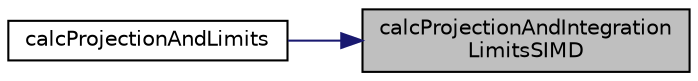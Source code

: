 digraph "calcProjectionAndIntegrationLimitsSIMD"
{
 // LATEX_PDF_SIZE
  edge [fontname="Helvetica",fontsize="10",labelfontname="Helvetica",labelfontsize="10"];
  node [fontname="Helvetica",fontsize="10",shape=record];
  rankdir="RL";
  Node1 [label="calcProjectionAndIntegration\lLimitsSIMD",height=0.2,width=0.4,color="black", fillcolor="grey75", style="filled", fontcolor="black",tooltip=" "];
  Node1 -> Node2 [dir="back",color="midnightblue",fontsize="10",style="solid",fontname="Helvetica"];
  Node2 [label="calcProjectionAndLimits",height=0.2,width=0.4,color="black", fillcolor="white", style="filled",URL="$d0/dd1/namespacesofus.html#a7ee2fc3f335db53f9a3ab9fd53f9a0fa",tooltip=" "];
}
